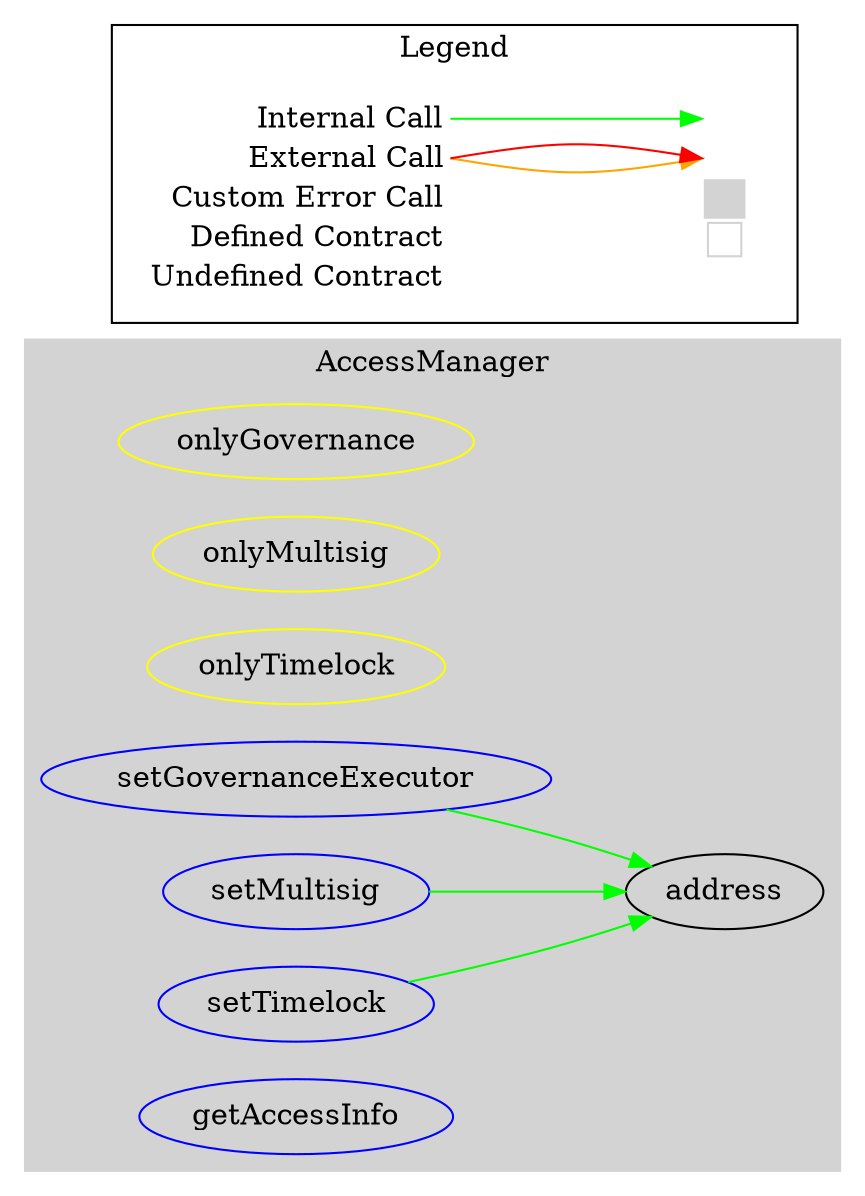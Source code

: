 digraph G {
  graph [ ratio = "auto", page = "100", compound =true ];
subgraph "clusterAccessManager" {
  graph [ label = "AccessManager", color = "lightgray", style = "filled", bgcolor = "lightgray" ];
  "AccessManager.onlyGovernance" [ label = "onlyGovernance", color = "yellow" ];
  "AccessManager.onlyMultisig" [ label = "onlyMultisig", color = "yellow" ];
  "AccessManager.onlyTimelock" [ label = "onlyTimelock", color = "yellow" ];
  "AccessManager.setGovernanceExecutor" [ label = "setGovernanceExecutor", color = "blue" ];
  "AccessManager.setMultisig" [ label = "setMultisig", color = "blue" ];
  "AccessManager.setTimelock" [ label = "setTimelock", color = "blue" ];
  "AccessManager.getAccessInfo" [ label = "getAccessInfo", color = "blue" ];
  "AccessManager.address" [ label = "address" ];
}

  "AccessManager.setGovernanceExecutor";
  "AccessManager.address";
  "AccessManager.setMultisig";
  "AccessManager.setTimelock";
  "AccessManager.setGovernanceExecutor" -> "AccessManager.address" [ color = "green" ];
  "AccessManager.setMultisig" -> "AccessManager.address" [ color = "green" ];
  "AccessManager.setTimelock" -> "AccessManager.address" [ color = "green" ];


rankdir=LR
node [shape=plaintext]
subgraph cluster_01 { 
label = "Legend";
key [label=<<table border="0" cellpadding="2" cellspacing="0" cellborder="0">
  <tr><td align="right" port="i1">Internal Call</td></tr>
  <tr><td align="right" port="i2">External Call</td></tr>
  <tr><td align="right" port="i2">Custom Error Call</td></tr>
  <tr><td align="right" port="i3">Defined Contract</td></tr>
  <tr><td align="right" port="i4">Undefined Contract</td></tr>
  </table>>]
key2 [label=<<table border="0" cellpadding="2" cellspacing="0" cellborder="0">
  <tr><td port="i1">&nbsp;&nbsp;&nbsp;</td></tr>
  <tr><td port="i2">&nbsp;&nbsp;&nbsp;</td></tr>
  <tr><td port="i3" bgcolor="lightgray">&nbsp;&nbsp;&nbsp;</td></tr>
  <tr><td port="i4">
    <table border="1" cellborder="0" cellspacing="0" cellpadding="7" color="lightgray">
      <tr>
       <td></td>
      </tr>
     </table>
  </td></tr>
  </table>>]
key:i1:e -> key2:i1:w [color="green"]
key:i2:e -> key2:i2:w [color="orange"]
key:i2:e -> key2:i2:w [color="red"]
}
}

